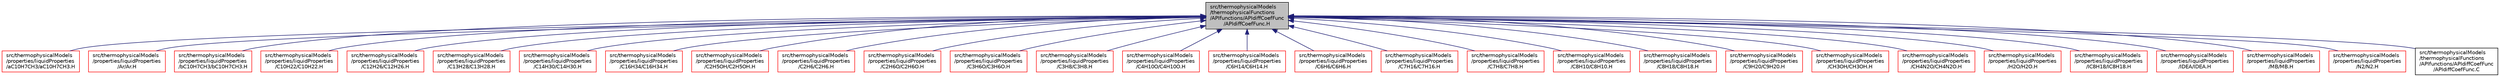 digraph "src/thermophysicalModels/thermophysicalFunctions/APIfunctions/APIdiffCoefFunc/APIdiffCoefFunc.H"
{
  bgcolor="transparent";
  edge [fontname="Helvetica",fontsize="10",labelfontname="Helvetica",labelfontsize="10"];
  node [fontname="Helvetica",fontsize="10",shape=record];
  Node90 [label="src/thermophysicalModels\l/thermophysicalFunctions\l/APIfunctions/APIdiffCoefFunc\l/APIdiffCoefFunc.H",height=0.2,width=0.4,color="black", fillcolor="grey75", style="filled", fontcolor="black"];
  Node90 -> Node91 [dir="back",color="midnightblue",fontsize="10",style="solid",fontname="Helvetica"];
  Node91 [label="src/thermophysicalModels\l/properties/liquidProperties\l/aC10H7CH3/aC10H7CH3.H",height=0.2,width=0.4,color="red",URL="$a16037.html"];
  Node90 -> Node93 [dir="back",color="midnightblue",fontsize="10",style="solid",fontname="Helvetica"];
  Node93 [label="src/thermophysicalModels\l/properties/liquidProperties\l/Ar/Ar.H",height=0.2,width=0.4,color="red",URL="$a16046.html"];
  Node90 -> Node95 [dir="back",color="midnightblue",fontsize="10",style="solid",fontname="Helvetica"];
  Node95 [label="src/thermophysicalModels\l/properties/liquidProperties\l/bC10H7CH3/bC10H7CH3.H",height=0.2,width=0.4,color="red",URL="$a16055.html"];
  Node90 -> Node97 [dir="back",color="midnightblue",fontsize="10",style="solid",fontname="Helvetica"];
  Node97 [label="src/thermophysicalModels\l/properties/liquidProperties\l/C10H22/C10H22.H",height=0.2,width=0.4,color="red",URL="$a16064.html"];
  Node90 -> Node99 [dir="back",color="midnightblue",fontsize="10",style="solid",fontname="Helvetica"];
  Node99 [label="src/thermophysicalModels\l/properties/liquidProperties\l/C12H26/C12H26.H",height=0.2,width=0.4,color="red",URL="$a16073.html"];
  Node90 -> Node101 [dir="back",color="midnightblue",fontsize="10",style="solid",fontname="Helvetica"];
  Node101 [label="src/thermophysicalModels\l/properties/liquidProperties\l/C13H28/C13H28.H",height=0.2,width=0.4,color="red",URL="$a16082.html"];
  Node90 -> Node103 [dir="back",color="midnightblue",fontsize="10",style="solid",fontname="Helvetica"];
  Node103 [label="src/thermophysicalModels\l/properties/liquidProperties\l/C14H30/C14H30.H",height=0.2,width=0.4,color="red",URL="$a16091.html"];
  Node90 -> Node105 [dir="back",color="midnightblue",fontsize="10",style="solid",fontname="Helvetica"];
  Node105 [label="src/thermophysicalModels\l/properties/liquidProperties\l/C16H34/C16H34.H",height=0.2,width=0.4,color="red",URL="$a16100.html"];
  Node90 -> Node107 [dir="back",color="midnightblue",fontsize="10",style="solid",fontname="Helvetica"];
  Node107 [label="src/thermophysicalModels\l/properties/liquidProperties\l/C2H5OH/C2H5OH.H",height=0.2,width=0.4,color="red",URL="$a16109.html"];
  Node90 -> Node109 [dir="back",color="midnightblue",fontsize="10",style="solid",fontname="Helvetica"];
  Node109 [label="src/thermophysicalModels\l/properties/liquidProperties\l/C2H6/C2H6.H",height=0.2,width=0.4,color="red",URL="$a16118.html"];
  Node90 -> Node111 [dir="back",color="midnightblue",fontsize="10",style="solid",fontname="Helvetica"];
  Node111 [label="src/thermophysicalModels\l/properties/liquidProperties\l/C2H6O/C2H6O.H",height=0.2,width=0.4,color="red",URL="$a16127.html"];
  Node90 -> Node113 [dir="back",color="midnightblue",fontsize="10",style="solid",fontname="Helvetica"];
  Node113 [label="src/thermophysicalModels\l/properties/liquidProperties\l/C3H6O/C3H6O.H",height=0.2,width=0.4,color="red",URL="$a16136.html"];
  Node90 -> Node115 [dir="back",color="midnightblue",fontsize="10",style="solid",fontname="Helvetica"];
  Node115 [label="src/thermophysicalModels\l/properties/liquidProperties\l/C3H8/C3H8.H",height=0.2,width=0.4,color="red",URL="$a16145.html"];
  Node90 -> Node117 [dir="back",color="midnightblue",fontsize="10",style="solid",fontname="Helvetica"];
  Node117 [label="src/thermophysicalModels\l/properties/liquidProperties\l/C4H10O/C4H10O.H",height=0.2,width=0.4,color="red",URL="$a16154.html"];
  Node90 -> Node119 [dir="back",color="midnightblue",fontsize="10",style="solid",fontname="Helvetica"];
  Node119 [label="src/thermophysicalModels\l/properties/liquidProperties\l/C6H14/C6H14.H",height=0.2,width=0.4,color="red",URL="$a16163.html"];
  Node90 -> Node121 [dir="back",color="midnightblue",fontsize="10",style="solid",fontname="Helvetica"];
  Node121 [label="src/thermophysicalModels\l/properties/liquidProperties\l/C6H6/C6H6.H",height=0.2,width=0.4,color="red",URL="$a16172.html"];
  Node90 -> Node123 [dir="back",color="midnightblue",fontsize="10",style="solid",fontname="Helvetica"];
  Node123 [label="src/thermophysicalModels\l/properties/liquidProperties\l/C7H16/C7H16.H",height=0.2,width=0.4,color="red",URL="$a16181.html"];
  Node90 -> Node125 [dir="back",color="midnightblue",fontsize="10",style="solid",fontname="Helvetica"];
  Node125 [label="src/thermophysicalModels\l/properties/liquidProperties\l/C7H8/C7H8.H",height=0.2,width=0.4,color="red",URL="$a16190.html"];
  Node90 -> Node127 [dir="back",color="midnightblue",fontsize="10",style="solid",fontname="Helvetica"];
  Node127 [label="src/thermophysicalModels\l/properties/liquidProperties\l/C8H10/C8H10.H",height=0.2,width=0.4,color="red",URL="$a16199.html"];
  Node90 -> Node129 [dir="back",color="midnightblue",fontsize="10",style="solid",fontname="Helvetica"];
  Node129 [label="src/thermophysicalModels\l/properties/liquidProperties\l/C8H18/C8H18.H",height=0.2,width=0.4,color="red",URL="$a16208.html"];
  Node90 -> Node131 [dir="back",color="midnightblue",fontsize="10",style="solid",fontname="Helvetica"];
  Node131 [label="src/thermophysicalModels\l/properties/liquidProperties\l/C9H20/C9H20.H",height=0.2,width=0.4,color="red",URL="$a16217.html"];
  Node90 -> Node133 [dir="back",color="midnightblue",fontsize="10",style="solid",fontname="Helvetica"];
  Node133 [label="src/thermophysicalModels\l/properties/liquidProperties\l/CH3OH/CH3OH.H",height=0.2,width=0.4,color="red",URL="$a16226.html"];
  Node90 -> Node135 [dir="back",color="midnightblue",fontsize="10",style="solid",fontname="Helvetica"];
  Node135 [label="src/thermophysicalModels\l/properties/liquidProperties\l/CH4N2O/CH4N2O.H",height=0.2,width=0.4,color="red",URL="$a16235.html"];
  Node90 -> Node137 [dir="back",color="midnightblue",fontsize="10",style="solid",fontname="Helvetica"];
  Node137 [label="src/thermophysicalModels\l/properties/liquidProperties\l/H2O/H2O.H",height=0.2,width=0.4,color="red",URL="$a16244.html"];
  Node90 -> Node139 [dir="back",color="midnightblue",fontsize="10",style="solid",fontname="Helvetica"];
  Node139 [label="src/thermophysicalModels\l/properties/liquidProperties\l/IC8H18/IC8H18.H",height=0.2,width=0.4,color="red",URL="$a16262.html"];
  Node90 -> Node141 [dir="back",color="midnightblue",fontsize="10",style="solid",fontname="Helvetica"];
  Node141 [label="src/thermophysicalModels\l/properties/liquidProperties\l/IDEA/IDEA.H",height=0.2,width=0.4,color="red",URL="$a16271.html"];
  Node90 -> Node143 [dir="back",color="midnightblue",fontsize="10",style="solid",fontname="Helvetica"];
  Node143 [label="src/thermophysicalModels\l/properties/liquidProperties\l/MB/MB.H",height=0.2,width=0.4,color="red",URL="$a16289.html"];
  Node90 -> Node145 [dir="back",color="midnightblue",fontsize="10",style="solid",fontname="Helvetica"];
  Node145 [label="src/thermophysicalModels\l/properties/liquidProperties\l/N2/N2.H",height=0.2,width=0.4,color="red",URL="$a16298.html"];
  Node90 -> Node147 [dir="back",color="midnightblue",fontsize="10",style="solid",fontname="Helvetica"];
  Node147 [label="src/thermophysicalModels\l/thermophysicalFunctions\l/APIfunctions/APIdiffCoefFunc\l/APIdiffCoefFunc.C",height=0.2,width=0.4,color="black",URL="$a17183.html"];
}
